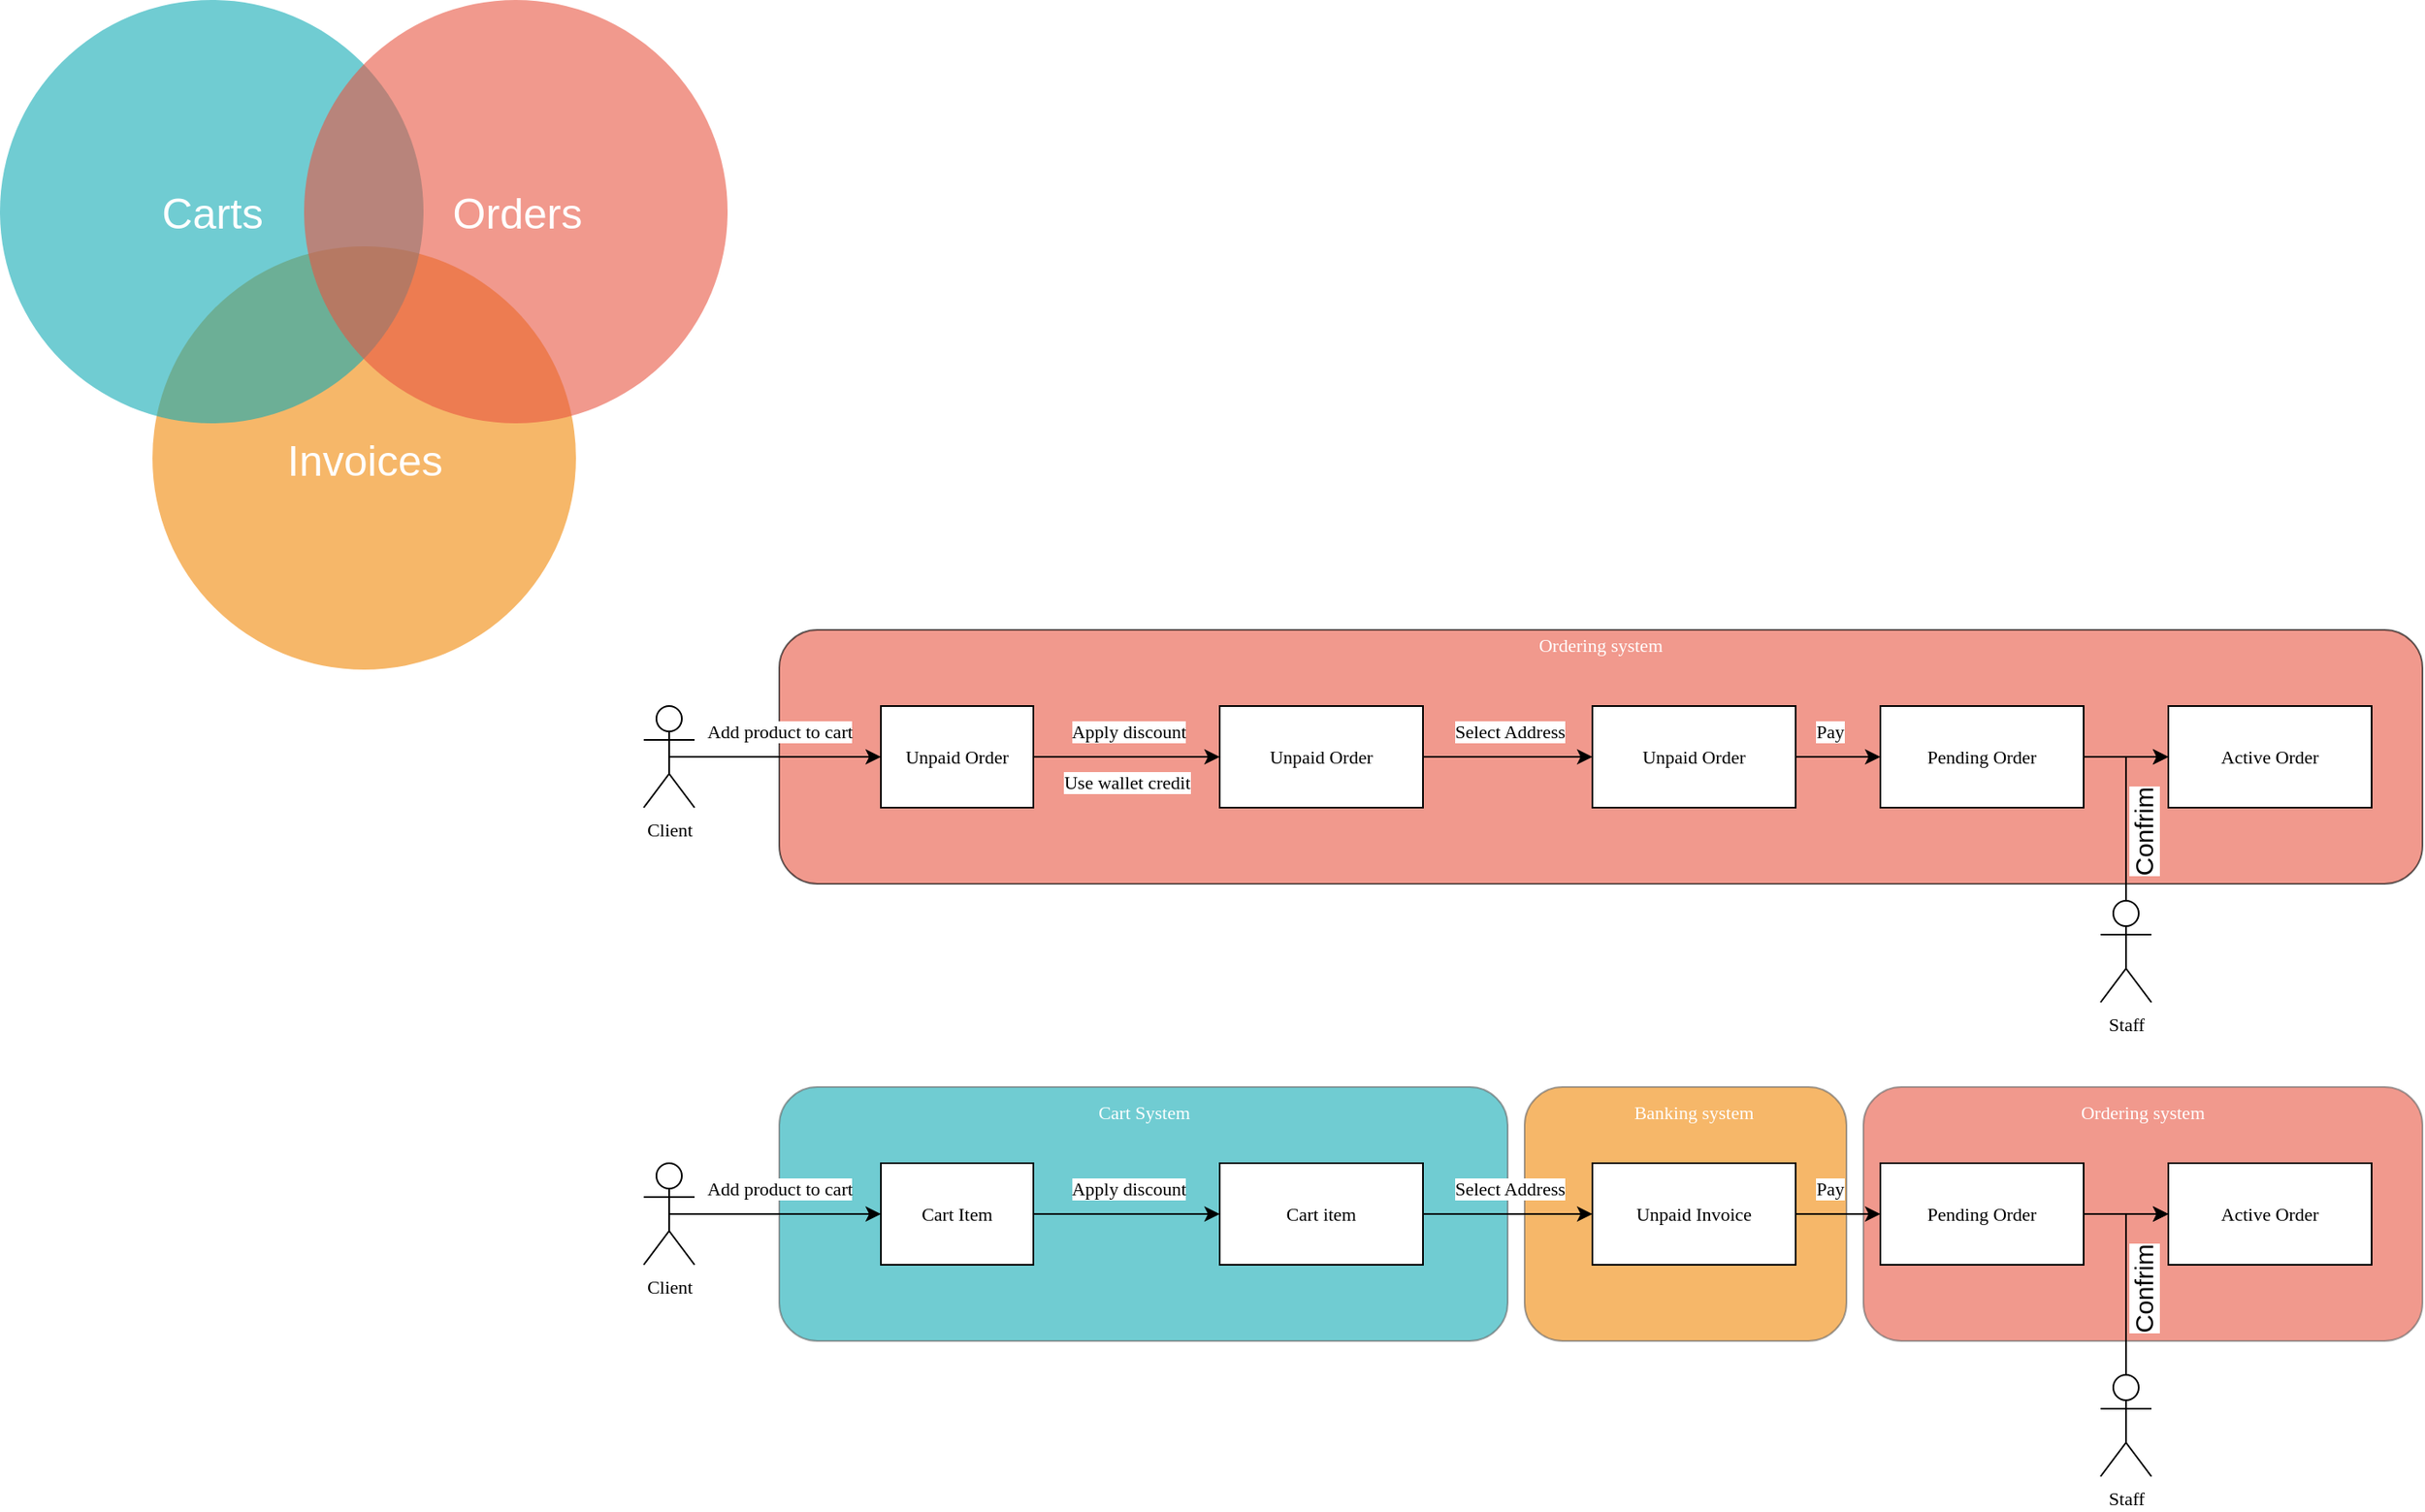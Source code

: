 <mxfile version="17.1.3" type="github">
  <diagram id="3228e29e-7158-1315-38df-8450db1d8a1d" name="Page-1">
    <mxGraphModel dx="1262" dy="742" grid="1" gridSize="10" guides="1" tooltips="1" connect="1" arrows="1" fold="1" page="1" pageScale="1" pageWidth="1169" pageHeight="827" background="none" math="0" shadow="0">
      <root>
        <mxCell id="0" />
        <mxCell id="1" parent="0" />
        <mxCell id="tSPkr6S04YsQxG5j5Nl7-21537" value="" style="rounded=1;whiteSpace=wrap;html=1;fontFamily=IranSans;fontSize=25;fillColor=#E85642;fontColor=#333333;strokeColor=#666666;opacity=60;" vertex="1" parent="1">
          <mxGeometry x="1120" y="660" width="330" height="150" as="geometry" />
        </mxCell>
        <mxCell id="tSPkr6S04YsQxG5j5Nl7-21538" value="" style="rounded=1;whiteSpace=wrap;html=1;fontFamily=IranSans;fontSize=25;fillColor=#F08705;fontColor=#333333;strokeColor=#666666;opacity=60;" vertex="1" parent="1">
          <mxGeometry x="920" y="660" width="190" height="150" as="geometry" />
        </mxCell>
        <mxCell id="tSPkr6S04YsQxG5j5Nl7-21539" value="&lt;font style=&quot;font-size: 25px&quot;&gt;Invoices&lt;/font&gt;" style="ellipse;fillColor=#F08705;opacity=60;strokeColor=none;html=1;fontColor=#FFFFFF;" vertex="1" parent="1">
          <mxGeometry x="110" y="163.5" width="250" height="250" as="geometry" />
        </mxCell>
        <mxCell id="tSPkr6S04YsQxG5j5Nl7-21540" value="&lt;font style=&quot;font-size: 25px&quot;&gt;Carts&lt;/font&gt;" style="ellipse;fillColor=#12AAB5;opacity=60;strokeColor=none;html=1;fontColor=#FFFFFF;" vertex="1" parent="1">
          <mxGeometry x="20" y="18" width="250" height="250" as="geometry" />
        </mxCell>
        <mxCell id="tSPkr6S04YsQxG5j5Nl7-21541" value="&lt;font style=&quot;font-size: 25px&quot;&gt;Orders&lt;/font&gt;" style="ellipse;fillColor=#e85642;opacity=60;strokeColor=none;html=1;fontColor=#FFFFFF;" vertex="1" parent="1">
          <mxGeometry x="199.5" y="18" width="250" height="250" as="geometry" />
        </mxCell>
        <mxCell id="tSPkr6S04YsQxG5j5Nl7-21542" value="" style="rounded=1;whiteSpace=wrap;html=1;fontFamily=IranSans;fontSize=25;fillColor=#E85642;opacity=60;" vertex="1" parent="1">
          <mxGeometry x="480" y="390" width="970" height="150" as="geometry" />
        </mxCell>
        <mxCell id="tSPkr6S04YsQxG5j5Nl7-21543" style="edgeStyle=orthogonalEdgeStyle;rounded=0;orthogonalLoop=1;jettySize=auto;html=1;exitX=0.5;exitY=0.5;exitDx=0;exitDy=0;exitPerimeter=0;entryX=0;entryY=0.5;entryDx=0;entryDy=0;fontFamily=IranSans;fontSize=25;" edge="1" parent="1" source="tSPkr6S04YsQxG5j5Nl7-21545" target="tSPkr6S04YsQxG5j5Nl7-21548">
          <mxGeometry relative="1" as="geometry" />
        </mxCell>
        <mxCell id="tSPkr6S04YsQxG5j5Nl7-21544" value="Add product to cart" style="edgeLabel;html=1;align=center;verticalAlign=middle;resizable=0;points=[];fontSize=11;fontFamily=IranSans;" vertex="1" connectable="0" parent="tSPkr6S04YsQxG5j5Nl7-21543">
          <mxGeometry x="-0.415" relative="1" as="geometry">
            <mxPoint x="28" y="-15" as="offset" />
          </mxGeometry>
        </mxCell>
        <mxCell id="tSPkr6S04YsQxG5j5Nl7-21545" value="Client" style="shape=umlActor;verticalLabelPosition=bottom;verticalAlign=top;html=1;outlineConnect=0;fontFamily=IranSans;fontSize=11;" vertex="1" parent="1">
          <mxGeometry x="400" y="435" width="30" height="60" as="geometry" />
        </mxCell>
        <mxCell id="tSPkr6S04YsQxG5j5Nl7-21546" value="Use wallet credit" style="edgeStyle=orthogonalEdgeStyle;rounded=0;orthogonalLoop=1;jettySize=auto;html=1;exitX=1;exitY=0.5;exitDx=0;exitDy=0;entryX=0;entryY=0.5;entryDx=0;entryDy=0;fontFamily=IranSans;fontSize=11;" edge="1" parent="1" source="tSPkr6S04YsQxG5j5Nl7-21548" target="tSPkr6S04YsQxG5j5Nl7-21551">
          <mxGeometry y="-15" relative="1" as="geometry">
            <mxPoint as="offset" />
          </mxGeometry>
        </mxCell>
        <mxCell id="tSPkr6S04YsQxG5j5Nl7-21547" value="Apply discount" style="edgeLabel;html=1;align=center;verticalAlign=middle;resizable=0;points=[];fontSize=11;fontFamily=IranSans;" vertex="1" connectable="0" parent="tSPkr6S04YsQxG5j5Nl7-21546">
          <mxGeometry x="0.102" y="-3" relative="1" as="geometry">
            <mxPoint x="-5" y="-18" as="offset" />
          </mxGeometry>
        </mxCell>
        <mxCell id="tSPkr6S04YsQxG5j5Nl7-21548" value="Unpaid Order" style="rounded=0;whiteSpace=wrap;html=1;fontFamily=IranSans;fontSize=11;" vertex="1" parent="1">
          <mxGeometry x="540" y="435" width="90" height="60" as="geometry" />
        </mxCell>
        <mxCell id="tSPkr6S04YsQxG5j5Nl7-21549" style="edgeStyle=orthogonalEdgeStyle;rounded=0;orthogonalLoop=1;jettySize=auto;html=1;exitX=1;exitY=0.5;exitDx=0;exitDy=0;entryX=0;entryY=0.5;entryDx=0;entryDy=0;fontFamily=IranSans;fontSize=11;" edge="1" parent="1" source="tSPkr6S04YsQxG5j5Nl7-21551" target="tSPkr6S04YsQxG5j5Nl7-21554">
          <mxGeometry relative="1" as="geometry" />
        </mxCell>
        <mxCell id="tSPkr6S04YsQxG5j5Nl7-21550" value="Select Address" style="edgeLabel;html=1;align=center;verticalAlign=middle;resizable=0;points=[];fontSize=11;fontFamily=IranSans;" vertex="1" connectable="0" parent="tSPkr6S04YsQxG5j5Nl7-21549">
          <mxGeometry x="0.229" relative="1" as="geometry">
            <mxPoint x="-11" y="-15" as="offset" />
          </mxGeometry>
        </mxCell>
        <mxCell id="tSPkr6S04YsQxG5j5Nl7-21551" value="Unpaid Order" style="rounded=0;whiteSpace=wrap;html=1;fontFamily=IranSans;fontSize=11;" vertex="1" parent="1">
          <mxGeometry x="740" y="435" width="120" height="60" as="geometry" />
        </mxCell>
        <mxCell id="tSPkr6S04YsQxG5j5Nl7-21552" style="edgeStyle=orthogonalEdgeStyle;rounded=0;orthogonalLoop=1;jettySize=auto;html=1;exitX=1;exitY=0.5;exitDx=0;exitDy=0;entryX=0;entryY=0.5;entryDx=0;entryDy=0;fontFamily=IranSans;fontSize=11;" edge="1" parent="1" source="tSPkr6S04YsQxG5j5Nl7-21554" target="tSPkr6S04YsQxG5j5Nl7-21556">
          <mxGeometry relative="1" as="geometry" />
        </mxCell>
        <mxCell id="tSPkr6S04YsQxG5j5Nl7-21553" value="Pay" style="edgeLabel;html=1;align=center;verticalAlign=middle;resizable=0;points=[];fontSize=11;fontFamily=IranSans;" vertex="1" connectable="0" parent="tSPkr6S04YsQxG5j5Nl7-21552">
          <mxGeometry x="-0.274" relative="1" as="geometry">
            <mxPoint x="2" y="-15" as="offset" />
          </mxGeometry>
        </mxCell>
        <mxCell id="tSPkr6S04YsQxG5j5Nl7-21554" value="Unpaid Order" style="rounded=0;whiteSpace=wrap;html=1;fontFamily=IranSans;fontSize=11;" vertex="1" parent="1">
          <mxGeometry x="960" y="435" width="120" height="60" as="geometry" />
        </mxCell>
        <mxCell id="tSPkr6S04YsQxG5j5Nl7-21555" style="edgeStyle=orthogonalEdgeStyle;rounded=0;orthogonalLoop=1;jettySize=auto;html=1;exitX=1;exitY=0.5;exitDx=0;exitDy=0;entryX=0;entryY=0.5;entryDx=0;entryDy=0;fontFamily=IranSans;fontSize=11;" edge="1" parent="1" source="tSPkr6S04YsQxG5j5Nl7-21556" target="tSPkr6S04YsQxG5j5Nl7-21557">
          <mxGeometry relative="1" as="geometry" />
        </mxCell>
        <mxCell id="tSPkr6S04YsQxG5j5Nl7-21556" value="Pending Order" style="rounded=0;whiteSpace=wrap;html=1;fontFamily=IranSans;fontSize=11;" vertex="1" parent="1">
          <mxGeometry x="1130" y="435" width="120" height="60" as="geometry" />
        </mxCell>
        <mxCell id="tSPkr6S04YsQxG5j5Nl7-21557" value="Active Order" style="rounded=0;whiteSpace=wrap;html=1;fontFamily=IranSans;fontSize=11;" vertex="1" parent="1">
          <mxGeometry x="1300" y="435" width="120" height="60" as="geometry" />
        </mxCell>
        <mxCell id="tSPkr6S04YsQxG5j5Nl7-21558" style="edgeStyle=orthogonalEdgeStyle;rounded=0;orthogonalLoop=1;jettySize=auto;html=1;exitX=0.5;exitY=0;exitDx=0;exitDy=0;exitPerimeter=0;entryX=0;entryY=0.5;entryDx=0;entryDy=0;fontFamily=IranSans;fontSize=11;" edge="1" parent="1" source="tSPkr6S04YsQxG5j5Nl7-21559" target="tSPkr6S04YsQxG5j5Nl7-21557">
          <mxGeometry relative="1" as="geometry" />
        </mxCell>
        <mxCell id="tSPkr6S04YsQxG5j5Nl7-21582" value="Confrim" style="edgeLabel;html=1;align=center;verticalAlign=middle;resizable=0;points=[];fontSize=15;rotation=-90;" vertex="1" connectable="0" parent="tSPkr6S04YsQxG5j5Nl7-21558">
          <mxGeometry x="-0.468" y="-1" relative="1" as="geometry">
            <mxPoint x="9" y="-11" as="offset" />
          </mxGeometry>
        </mxCell>
        <mxCell id="tSPkr6S04YsQxG5j5Nl7-21559" value="Staff" style="shape=umlActor;verticalLabelPosition=bottom;verticalAlign=top;html=1;outlineConnect=0;fontFamily=IranSans;fontSize=11;" vertex="1" parent="1">
          <mxGeometry x="1260" y="550" width="30" height="60" as="geometry" />
        </mxCell>
        <mxCell id="tSPkr6S04YsQxG5j5Nl7-21560" value="" style="rounded=1;whiteSpace=wrap;html=1;fontFamily=IranSans;fontSize=25;fillColor=#12AAB5;fontColor=#333333;strokeColor=#666666;opacity=60;" vertex="1" parent="1">
          <mxGeometry x="480" y="660" width="430" height="150" as="geometry" />
        </mxCell>
        <mxCell id="tSPkr6S04YsQxG5j5Nl7-21561" style="edgeStyle=orthogonalEdgeStyle;rounded=0;orthogonalLoop=1;jettySize=auto;html=1;exitX=0.5;exitY=0.5;exitDx=0;exitDy=0;exitPerimeter=0;entryX=0;entryY=0.5;entryDx=0;entryDy=0;fontFamily=IranSans;fontSize=25;" edge="1" parent="1" source="tSPkr6S04YsQxG5j5Nl7-21563" target="tSPkr6S04YsQxG5j5Nl7-21566">
          <mxGeometry relative="1" as="geometry" />
        </mxCell>
        <mxCell id="tSPkr6S04YsQxG5j5Nl7-21562" value="Add product to cart" style="edgeLabel;html=1;align=center;verticalAlign=middle;resizable=0;points=[];fontSize=11;fontFamily=IranSans;" vertex="1" connectable="0" parent="tSPkr6S04YsQxG5j5Nl7-21561">
          <mxGeometry x="-0.415" relative="1" as="geometry">
            <mxPoint x="28" y="-15" as="offset" />
          </mxGeometry>
        </mxCell>
        <mxCell id="tSPkr6S04YsQxG5j5Nl7-21563" value="Client" style="shape=umlActor;verticalLabelPosition=bottom;verticalAlign=top;html=1;outlineConnect=0;fontFamily=IranSans;fontSize=11;" vertex="1" parent="1">
          <mxGeometry x="400" y="705" width="30" height="60" as="geometry" />
        </mxCell>
        <mxCell id="tSPkr6S04YsQxG5j5Nl7-21564" value="" style="edgeStyle=orthogonalEdgeStyle;rounded=0;orthogonalLoop=1;jettySize=auto;html=1;exitX=1;exitY=0.5;exitDx=0;exitDy=0;entryX=0;entryY=0.5;entryDx=0;entryDy=0;fontFamily=IranSans;fontSize=11;" edge="1" parent="1" source="tSPkr6S04YsQxG5j5Nl7-21566" target="tSPkr6S04YsQxG5j5Nl7-21569">
          <mxGeometry y="-15" relative="1" as="geometry">
            <mxPoint as="offset" />
          </mxGeometry>
        </mxCell>
        <mxCell id="tSPkr6S04YsQxG5j5Nl7-21565" value="Apply discount" style="edgeLabel;html=1;align=center;verticalAlign=middle;resizable=0;points=[];fontSize=11;fontFamily=IranSans;" vertex="1" connectable="0" parent="tSPkr6S04YsQxG5j5Nl7-21564">
          <mxGeometry x="0.102" y="-3" relative="1" as="geometry">
            <mxPoint x="-5" y="-18" as="offset" />
          </mxGeometry>
        </mxCell>
        <mxCell id="tSPkr6S04YsQxG5j5Nl7-21566" value="Cart Item" style="rounded=0;whiteSpace=wrap;html=1;fontFamily=IranSans;fontSize=11;" vertex="1" parent="1">
          <mxGeometry x="540" y="705" width="90" height="60" as="geometry" />
        </mxCell>
        <mxCell id="tSPkr6S04YsQxG5j5Nl7-21567" style="edgeStyle=orthogonalEdgeStyle;rounded=0;orthogonalLoop=1;jettySize=auto;html=1;exitX=1;exitY=0.5;exitDx=0;exitDy=0;entryX=0;entryY=0.5;entryDx=0;entryDy=0;fontFamily=IranSans;fontSize=11;" edge="1" parent="1" source="tSPkr6S04YsQxG5j5Nl7-21569" target="tSPkr6S04YsQxG5j5Nl7-21572">
          <mxGeometry relative="1" as="geometry" />
        </mxCell>
        <mxCell id="tSPkr6S04YsQxG5j5Nl7-21568" value="Select Address" style="edgeLabel;html=1;align=center;verticalAlign=middle;resizable=0;points=[];fontSize=11;fontFamily=IranSans;" vertex="1" connectable="0" parent="tSPkr6S04YsQxG5j5Nl7-21567">
          <mxGeometry x="0.229" relative="1" as="geometry">
            <mxPoint x="-11" y="-15" as="offset" />
          </mxGeometry>
        </mxCell>
        <mxCell id="tSPkr6S04YsQxG5j5Nl7-21569" value="Cart item" style="rounded=0;whiteSpace=wrap;html=1;fontFamily=IranSans;fontSize=11;" vertex="1" parent="1">
          <mxGeometry x="740" y="705" width="120" height="60" as="geometry" />
        </mxCell>
        <mxCell id="tSPkr6S04YsQxG5j5Nl7-21570" style="edgeStyle=orthogonalEdgeStyle;rounded=0;orthogonalLoop=1;jettySize=auto;html=1;exitX=1;exitY=0.5;exitDx=0;exitDy=0;entryX=0;entryY=0.5;entryDx=0;entryDy=0;fontFamily=IranSans;fontSize=11;" edge="1" parent="1" source="tSPkr6S04YsQxG5j5Nl7-21572" target="tSPkr6S04YsQxG5j5Nl7-21574">
          <mxGeometry relative="1" as="geometry" />
        </mxCell>
        <mxCell id="tSPkr6S04YsQxG5j5Nl7-21571" value="Pay" style="edgeLabel;html=1;align=center;verticalAlign=middle;resizable=0;points=[];fontSize=11;fontFamily=IranSans;" vertex="1" connectable="0" parent="tSPkr6S04YsQxG5j5Nl7-21570">
          <mxGeometry x="-0.274" relative="1" as="geometry">
            <mxPoint x="2" y="-15" as="offset" />
          </mxGeometry>
        </mxCell>
        <mxCell id="tSPkr6S04YsQxG5j5Nl7-21572" value="Unpaid Invoice" style="rounded=0;whiteSpace=wrap;html=1;fontFamily=IranSans;fontSize=11;" vertex="1" parent="1">
          <mxGeometry x="960" y="705" width="120" height="60" as="geometry" />
        </mxCell>
        <mxCell id="tSPkr6S04YsQxG5j5Nl7-21573" style="edgeStyle=orthogonalEdgeStyle;rounded=0;orthogonalLoop=1;jettySize=auto;html=1;exitX=1;exitY=0.5;exitDx=0;exitDy=0;entryX=0;entryY=0.5;entryDx=0;entryDy=0;fontFamily=IranSans;fontSize=11;" edge="1" parent="1" source="tSPkr6S04YsQxG5j5Nl7-21574" target="tSPkr6S04YsQxG5j5Nl7-21575">
          <mxGeometry relative="1" as="geometry" />
        </mxCell>
        <mxCell id="tSPkr6S04YsQxG5j5Nl7-21574" value="Pending Order" style="rounded=0;whiteSpace=wrap;html=1;fontFamily=IranSans;fontSize=11;" vertex="1" parent="1">
          <mxGeometry x="1130" y="705" width="120" height="60" as="geometry" />
        </mxCell>
        <mxCell id="tSPkr6S04YsQxG5j5Nl7-21575" value="Active Order" style="rounded=0;whiteSpace=wrap;html=1;fontFamily=IranSans;fontSize=11;" vertex="1" parent="1">
          <mxGeometry x="1300" y="705" width="120" height="60" as="geometry" />
        </mxCell>
        <mxCell id="tSPkr6S04YsQxG5j5Nl7-21576" style="edgeStyle=orthogonalEdgeStyle;rounded=0;orthogonalLoop=1;jettySize=auto;html=1;exitX=0.5;exitY=0;exitDx=0;exitDy=0;exitPerimeter=0;entryX=0;entryY=0.5;entryDx=0;entryDy=0;fontFamily=IranSans;fontSize=11;" edge="1" parent="1" source="tSPkr6S04YsQxG5j5Nl7-21577" target="tSPkr6S04YsQxG5j5Nl7-21575">
          <mxGeometry relative="1" as="geometry" />
        </mxCell>
        <mxCell id="tSPkr6S04YsQxG5j5Nl7-21583" value="Confrim" style="edgeLabel;html=1;align=center;verticalAlign=middle;resizable=0;points=[];fontSize=15;rotation=-90;" vertex="1" connectable="0" parent="tSPkr6S04YsQxG5j5Nl7-21576">
          <mxGeometry x="-0.429" y="1" relative="1" as="geometry">
            <mxPoint x="11" y="-16" as="offset" />
          </mxGeometry>
        </mxCell>
        <mxCell id="tSPkr6S04YsQxG5j5Nl7-21577" value="Staff" style="shape=umlActor;verticalLabelPosition=bottom;verticalAlign=top;html=1;outlineConnect=0;fontFamily=IranSans;fontSize=11;" vertex="1" parent="1">
          <mxGeometry x="1260" y="830" width="30" height="60" as="geometry" />
        </mxCell>
        <mxCell id="tSPkr6S04YsQxG5j5Nl7-21578" value="Cart System" style="text;html=1;align=center;verticalAlign=middle;whiteSpace=wrap;rounded=0;fontFamily=IranSans;fontSize=11;fontColor=#FFFFFF;" vertex="1" parent="1">
          <mxGeometry x="657.5" y="660" width="75" height="30" as="geometry" />
        </mxCell>
        <mxCell id="tSPkr6S04YsQxG5j5Nl7-21579" value="Banking system" style="text;html=1;align=center;verticalAlign=middle;whiteSpace=wrap;rounded=0;fontFamily=IranSans;fontSize=11;fontColor=#FFFFFF;" vertex="1" parent="1">
          <mxGeometry x="961.25" y="660" width="117.5" height="30" as="geometry" />
        </mxCell>
        <mxCell id="tSPkr6S04YsQxG5j5Nl7-21580" value="Ordering system" style="text;html=1;align=center;verticalAlign=middle;whiteSpace=wrap;rounded=0;fontFamily=IranSans;fontSize=11;fontColor=#FFFFFF;" vertex="1" parent="1">
          <mxGeometry x="1226.25" y="660" width="117.5" height="30" as="geometry" />
        </mxCell>
        <mxCell id="tSPkr6S04YsQxG5j5Nl7-21581" value="Ordering system" style="text;html=1;align=center;verticalAlign=middle;whiteSpace=wrap;rounded=0;fontFamily=IranSans;fontSize=11;fontColor=#FFFFFF;" vertex="1" parent="1">
          <mxGeometry x="906.25" y="384" width="117.5" height="30" as="geometry" />
        </mxCell>
      </root>
    </mxGraphModel>
  </diagram>
</mxfile>

